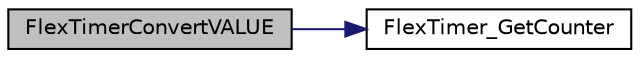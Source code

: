 digraph "FlexTimerConvertVALUE"
{
  edge [fontname="Helvetica",fontsize="10",labelfontname="Helvetica",labelfontsize="10"];
  node [fontname="Helvetica",fontsize="10",shape=record];
  rankdir="LR";
  Node5 [label="FlexTimerConvertVALUE",height=0.2,width=0.4,color="black", fillcolor="grey75", style="filled", fontcolor="black"];
  Node5 -> Node6 [color="midnightblue",fontsize="10",style="solid",fontname="Helvetica"];
  Node6 [label="FlexTimer_GetCounter",height=0.2,width=0.4,color="black", fillcolor="white", style="filled",URL="$_flex_timer_8c.html#adc7514b899ca5abc1532e9b251e4bb1b",tooltip="This function gives you value of count from FTM2 interruptions. "];
}

